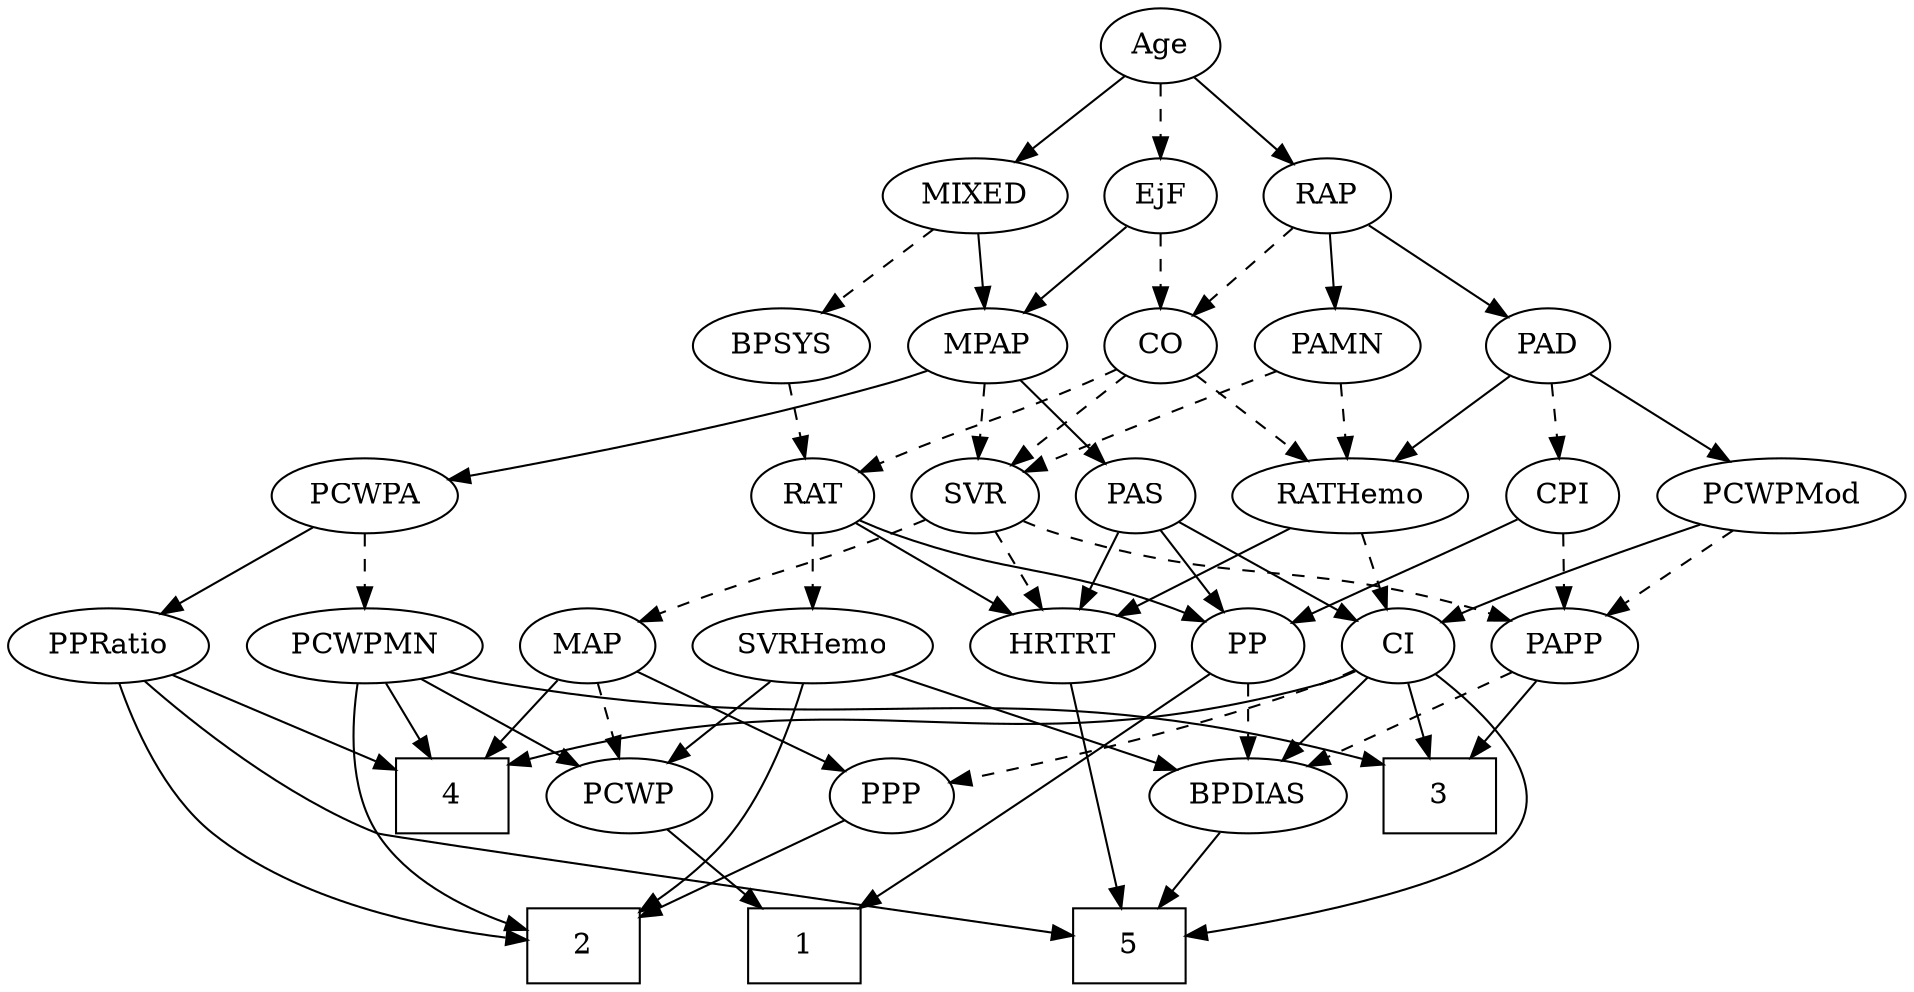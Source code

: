 strict digraph {
	graph [bb="0,0,832.64,468"];
	node [label="\N"];
	1	[height=0.5,
		pos="423,18",
		shape=box,
		width=0.75];
	2	[height=0.5,
		pos="632,18",
		shape=box,
		width=0.75];
	3	[height=0.5,
		pos="218,90",
		shape=box,
		width=0.75];
	4	[height=0.5,
		pos="666,90",
		shape=box,
		width=0.75];
	5	[height=0.5,
		pos="333,18",
		shape=box,
		width=0.75];
	Age	[height=0.5,
		pos="327,450",
		width=0.75];
	EjF	[height=0.5,
		pos="327,378",
		width=0.75];
	Age -> EjF	[pos="e,327,396.1 327,431.7 327,423.98 327,414.71 327,406.11",
		style=dashed];
	RAP	[height=0.5,
		pos="250,378",
		width=0.77632];
	Age -> RAP	[pos="e,265.55,393.14 311.41,434.83 300.45,424.87 285.6,411.37 273.25,400.14",
		style=solid];
	MIXED	[height=0.5,
		pos="412,378",
		width=1.1193];
	Age -> MIXED	[pos="e,393.59,394.16 343.38,435.5 355.4,425.61 371.97,411.96 385.81,400.56",
		style=solid];
	MPAP	[height=0.5,
		pos="407,306",
		width=0.97491];
	EjF -> MPAP	[pos="e,389.84,322.01 342.8,363.17 354.04,353.34 369.36,339.93 382.21,328.69",
		style=solid];
	CO	[height=0.5,
		pos="327,306",
		width=0.75];
	EjF -> CO	[pos="e,327,324.1 327,359.7 327,351.98 327,342.71 327,334.11",
		style=dashed];
	PAD	[height=0.5,
		pos="158,306",
		width=0.79437];
	RAP -> PAD	[pos="e,175.54,320.35 232.69,363.83 218.9,353.34 199.38,338.49 183.75,326.6",
		style=solid];
	RAP -> CO	[pos="e,311.7,320.91 265.58,362.83 276.61,352.81 291.59,339.19 303.99,327.92",
		style=dashed];
	PAMN	[height=0.5,
		pos="246,306",
		width=1.011];
	RAP -> PAMN	[pos="e,246.97,324.1 249.01,359.7 248.57,351.98 248.04,342.71 247.54,334.11",
		style=solid];
	MIXED -> MPAP	[pos="e,408.22,324.1 410.76,359.7 410.21,351.98 409.55,342.71 408.93,334.11",
		style=solid];
	BPSYS	[height=0.5,
		pos="498,306",
		width=1.0471];
	MIXED -> BPSYS	[pos="e,479.67,321.92 430.66,361.81 442.68,352.02 458.5,339.15 471.78,328.34",
		style=dashed];
	PAS	[height=0.5,
		pos="337,234",
		width=0.75];
	MPAP -> PAS	[pos="e,351.53,249.54 391.46,289.46 381.87,279.87 369.41,267.42 358.83,256.84",
		style=solid];
	SVR	[height=0.5,
		pos="410,234",
		width=0.77632];
	MPAP -> SVR	[pos="e,409.26,252.1 407.74,287.7 408.07,279.98 408.46,270.71 408.83,262.11",
		style=dashed];
	PCWPA	[height=0.5,
		pos="685,234",
		width=1.1555];
	MPAP -> PCWPA	[pos="e,647.27,241.78 433.77,293.94 439.41,291.81 445.36,289.72 451,288 514.47,268.66 589.57,252.87 637.23,243.69",
		style=solid];
	RAT	[height=0.5,
		pos="483,234",
		width=0.75827];
	BPSYS -> RAT	[pos="e,486.7,252.28 494.36,288.05 492.69,280.26 490.67,270.82 488.8,262.08",
		style=dashed];
	RATHemo	[height=0.5,
		pos="243,234",
		width=1.3721];
	PAD -> RATHemo	[pos="e,223.86,250.76 174.79,291.17 186.49,281.54 202.35,268.47 215.83,257.37",
		style=solid];
	CPI	[height=0.5,
		pos="149,234",
		width=0.75];
	PAD -> CPI	[pos="e,151.19,252.1 155.77,287.7 154.78,279.98 153.59,270.71 152.48,262.11",
		style=dashed];
	PCWPMod	[height=0.5,
		pos="51.995,234",
		width=1.4443];
	PAD -> PCWPMod	[pos="e,75.221,250.34 139.04,292.49 123.69,282.35 101.73,267.84 83.706,255.94",
		style=solid];
	CO -> RATHemo	[pos="e,261.78,250.65 310.8,291.5 299.19,281.83 283.29,268.58 269.81,257.34",
		style=dashed];
	CO -> RAT	[pos="e,461.35,245.38 348.26,294.8 353.09,292.53 358.21,290.16 363,288 400.03,271.33 409.96,268.67 447,252 448.6,251.28 450.24,250.53 \
451.89,249.77",
		style=dashed];
	CO -> SVR	[pos="e,393.63,248.8 343.39,291.17 355.44,281.01 372.02,267.03 385.62,255.56",
		style=dashed];
	PP	[height=0.5,
		pos="294,162",
		width=0.75];
	PAS -> PP	[pos="e,303.71,178.82 327.24,217.12 321.85,208.34 315.04,197.26 308.99,187.42",
		style=solid];
	CI	[height=0.5,
		pos="222,162",
		width=0.75];
	PAS -> CI	[pos="e,241.31,174.75 317.75,221.28 299.26,210.03 271.1,192.89 250.1,180.11",
		style=solid];
	HRTRT	[height=0.5,
		pos="379,162",
		width=1.1013];
	PAS -> HRTRT	[pos="e,368.92,179.8 346.53,217.12 351.59,208.68 357.93,198.1 363.67,188.55",
		style=solid];
	PAMN -> RATHemo	[pos="e,243.73,252.1 245.25,287.7 244.92,279.98 244.53,270.71 244.16,262.11",
		style=dashed];
	PAMN -> SVR	[pos="e,387.75,245.38 273.37,293.9 299.17,283.37 338.86,266.96 373,252 374.79,251.21 376.63,250.4 378.49,249.57",
		style=dashed];
	RATHemo -> CI	[pos="e,227.03,179.79 237.91,216.05 235.51,208.06 232.59,198.33 229.92,189.4",
		style=dashed];
	RATHemo -> HRTRT	[pos="e,353.81,175.96 270.52,218.83 291.94,207.81 321.78,192.45 344.75,180.63",
		style=solid];
	CPI -> PP	[pos="e,272.51,173.37 170.39,222.67 194.91,210.83 235.31,191.33 263.21,177.86",
		style=solid];
	PAPP	[height=0.5,
		pos="145,162",
		width=0.88464];
	CPI -> PAPP	[pos="e,145.97,180.1 148.01,215.7 147.57,207.98 147.04,198.71 146.54,190.11",
		style=dashed];
	SVRHemo	[height=0.5,
		pos="487,162",
		width=1.3902];
	RAT -> SVRHemo	[pos="e,486.02,180.1 483.98,215.7 484.42,207.98 484.95,198.71 485.45,190.11",
		style=dashed];
	RAT -> PP	[pos="e,315.1,173.58 461.89,222.42 457.06,220.17 451.89,217.9 447,216 396.27,196.33 380.72,199.67 330,180 328.16,179.29 326.28,178.52 \
324.4,177.73",
		style=solid];
	RAT -> HRTRT	[pos="e,400.3,177.34 464.4,220.49 448.94,210.08 426.64,195.07 408.7,182.99",
		style=solid];
	MAP	[height=0.5,
		pos="586,162",
		width=0.84854];
	SVR -> MAP	[pos="e,561.97,173.46 431.78,222.63 436.75,220.37 442.03,218.04 447,216 490.3,198.21 502.44,197.16 546,180 548.19,179.14 550.44,178.23 \
552.7,177.31",
		style=dashed];
	SVR -> PAPP	[pos="e,168.98,173.9 388.82,222.22 383.73,219.92 378.25,217.68 373,216 292.4,190.15 267.06,204.33 186,180 183.54,179.26 181.03,178.43 \
178.53,177.54",
		style=dashed];
	SVR -> HRTRT	[pos="e,386.5,179.96 402.65,216.41 399.07,208.34 394.69,198.43 390.67,189.35",
		style=dashed];
	PCWPMod -> CI	[pos="e,200.78,173.3 85.835,220.31 113.08,209.93 152.25,194.62 186,180 187.8,179.22 189.65,178.4 191.52,177.56",
		style=solid];
	PCWPMod -> PAPP	[pos="e,126.62,176.83 72.635,217.46 86.145,207.3 103.92,193.91 118.48,182.96",
		style=dashed];
	PCWPMN	[height=0.5,
		pos="685,162",
		width=1.3902];
	PCWPA -> PCWPMN	[pos="e,685,180.1 685,215.7 685,207.98 685,198.71 685,190.11",
		style=dashed];
	PPRatio	[height=0.5,
		pos="793,162",
		width=1.1013];
	PCWPA -> PPRatio	[pos="e,771.28,177.08 707.11,218.67 723.09,208.31 744.86,194.2 762.49,182.77",
		style=solid];
	PCWPMN -> 2	[pos="e,659.05,31.577 694.29,144.07 703.15,125.5 713.55,95.242 702,72 694.65,57.22 680.99,45.461 667.68,36.812",
		style=solid];
	PCWPMN -> 3	[pos="e,245.14,105 648.74,149.42 641.28,147.36 633.43,145.42 626,144 466.02,113.48 416.08,150.61 254.9,107.67",
		style=solid];
	PCWPMN -> 4	[pos="e,670.68,108.28 680.4,144.05 678.28,136.26 675.72,126.82 673.35,118.08",
		style=solid];
	PCWP	[height=0.5,
		pos="586,90",
		width=0.97491];
	PCWPMN -> PCWP	[pos="e,605.89,105.07 663.02,145.46 648.6,135.27 629.62,121.84 614.1,110.87",
		style=solid];
	SVRHemo -> 2	[pos="e,604.97,18.873 476.85,144.27 466.65,125.04 454.48,93.396 470,72 498.34,32.91 556.36,22.119 594.71,19.433",
		style=solid];
	BPDIAS	[height=0.5,
		pos="305,90",
		width=1.1735];
	SVRHemo -> BPDIAS	[pos="e,335.29,102.65 454.04,148.32 423.4,136.54 377.7,118.97 344.99,106.38",
		style=solid];
	SVRHemo -> PCWP	[pos="e,566.1,105.07 508.97,145.46 523.39,135.27 542.38,121.84 557.89,110.87",
		style=solid];
	BPDIAS -> 5	[pos="e,326.09,36.275 311.77,72.055 314.92,64.176 318.75,54.617 322.28,45.794",
		style=solid];
	MAP -> 4	[pos="e,646.33,108.2 602.57,146.5 613.01,137.36 626.73,125.36 638.74,114.85",
		style=solid];
	PPP	[height=0.5,
		pos="506,90",
		width=0.75];
	MAP -> PPP	[pos="e,521.73,104.77 569.42,146.5 557.82,136.35 542.17,122.65 529.31,111.4",
		style=solid];
	MAP -> PCWP	[pos="e,586,108.1 586,143.7 586,135.98 586,126.71 586,118.11",
		style=dashed];
	PP -> 1	[pos="e,411.67,36.267 311.19,147.98 324.16,137.77 342.03,122.86 356,108 374.66,88.138 393.08,63.17 405.87,44.739",
		style=solid];
	PP -> BPDIAS	[pos="e,302.28,108.28 296.66,144.05 297.87,136.35 299.33,127.03 300.7,118.36",
		style=dashed];
	PPP -> 2	[pos="e,604.75,34.136 526.24,77.753 544.95,67.359 573.18,51.674 595.77,39.123",
		style=solid];
	PPRatio -> 2	[pos="e,659.03,32.446 781.83,144.5 768.43,125.5 744.55,94.061 719,72 703.52,58.64 684.28,46.54 667.83,37.285",
		style=solid];
	PPRatio -> 4	[pos="e,693.17,105.98 768.81,147.67 749.92,137.26 723.37,122.62 701.99,110.84",
		style=solid];
	PPRatio -> 5	[pos="e,360.2,28.677 775.36,145.62 763.67,135.25 748.12,121.11 735,108 719.64,92.664 721.33,81.855 702,72 576.45,8.0174 524.83,65.291 \
387,36 381.47,34.825 375.7,33.321 370.08,31.693",
		style=solid];
	PCWP -> 1	[pos="e,450.21,30.686 559.81,77.753 532.68,66.106 490.09,47.813 459.63,34.734",
		style=solid];
	CI -> 3	[pos="e,218.97,108.1 221.01,143.7 220.57,135.98 220.04,126.71 219.54,118.11",
		style=solid];
	CI -> 4	[pos="e,638.85,105 242.47,149.85 247.43,147.57 252.8,145.43 258,144 415.01,100.74 467.79,150.11 629.08,107.65",
		style=solid];
	CI -> 5	[pos="e,305.96,19.626 207.07,146.86 189.55,128.52 164.95,96.048 182,72 207.66,35.794 260.08,24.136 295.88,20.488",
		style=solid];
	CI -> BPDIAS	[pos="e,286.61,106.51 238.39,147.17 249.9,137.47 265.52,124.29 278.74,113.14",
		style=solid];
	CI -> PPP	[pos="e,479.76,94.57 242.6,150.28 247.55,147.98 252.89,145.73 258,144 331.25,119.25 420.7,103.51 469.66,96.074",
		style=dashed];
	PAPP -> 3	[pos="e,200.23,108.04 160.48,146.15 169.84,137.18 182,125.52 192.73,115.23",
		style=solid];
	PAPP -> BPDIAS	[pos="e,276.54,103.45 169.64,150.22 195.67,138.83 237.02,120.74 267.17,107.55",
		style=dashed];
	HRTRT -> 5	[pos="e,341.36,36.394 375.44,144.04 371.47,125.95 364.45,96.6 356,72 352.99,63.273 349.18,53.974 345.52,45.641",
		style=solid];
}
